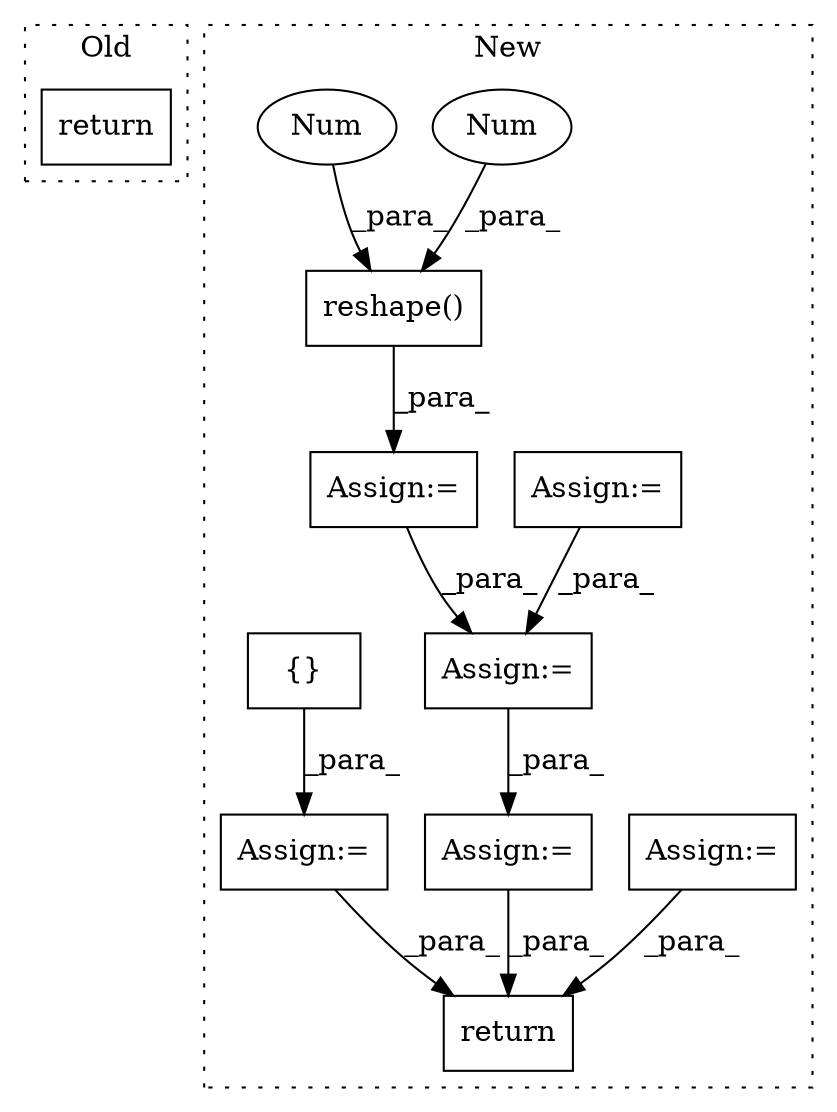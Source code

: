 digraph G {
subgraph cluster0 {
1 [label="return" a="93" s="14135" l="7" shape="box"];
label = "Old";
style="dotted";
}
subgraph cluster1 {
2 [label="reshape()" a="75" s="7074,7113" l="34,1" shape="box"];
3 [label="return" a="93" s="7473" l="7" shape="box"];
4 [label="Assign:=" a="68" s="7272" l="4" shape="box"];
5 [label="Assign:=" a="68" s="7071" l="3" shape="box"];
6 [label="Num" a="76" s="7112" l="1" shape="ellipse"];
7 [label="Assign:=" a="68" s="7207" l="3" shape="box"];
8 [label="Assign:=" a="68" s="6871" l="3" shape="box"];
9 [label="Assign:=" a="68" s="6853" l="3" shape="box"];
10 [label="Num" a="76" s="7108" l="2" shape="ellipse"];
11 [label="{}" a="95" s="7369,7370" l="2,1" shape="box"];
12 [label="Assign:=" a="68" s="7366" l="3" shape="box"];
label = "New";
style="dotted";
}
2 -> 5 [label="_para_"];
4 -> 3 [label="_para_"];
5 -> 7 [label="_para_"];
6 -> 2 [label="_para_"];
7 -> 4 [label="_para_"];
8 -> 3 [label="_para_"];
9 -> 7 [label="_para_"];
10 -> 2 [label="_para_"];
11 -> 12 [label="_para_"];
12 -> 3 [label="_para_"];
}
